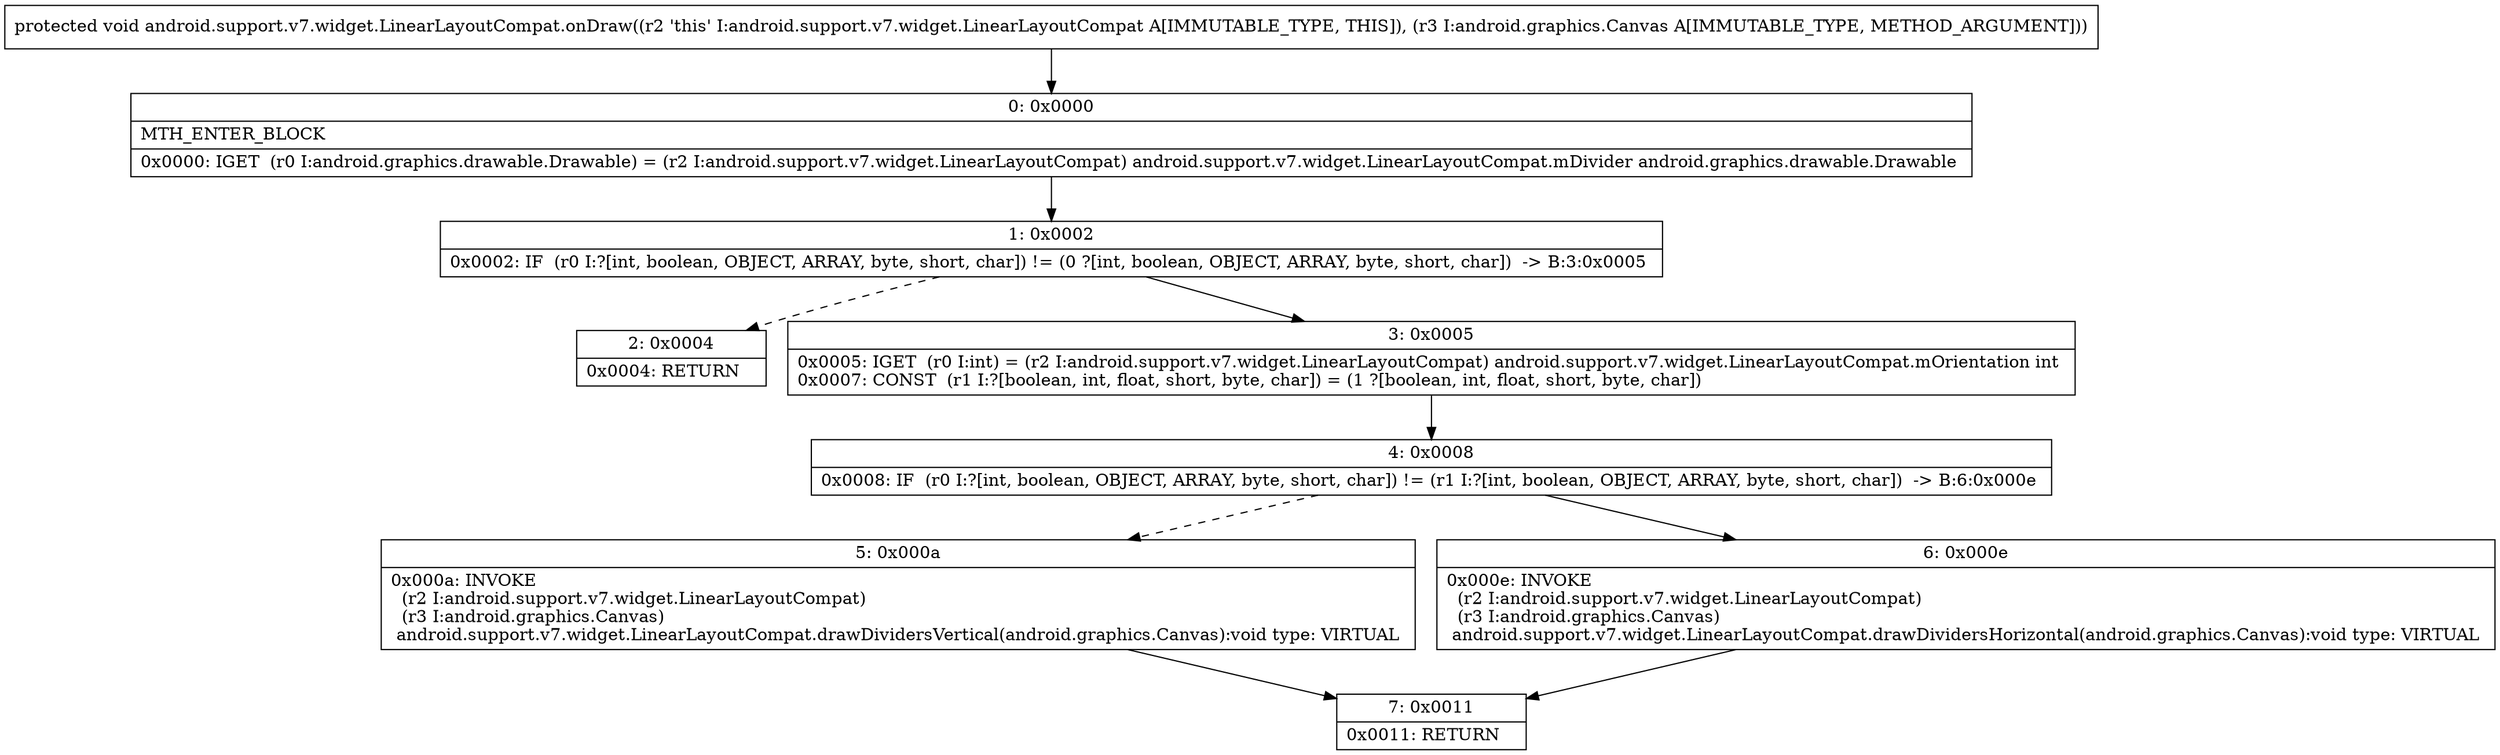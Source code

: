 digraph "CFG forandroid.support.v7.widget.LinearLayoutCompat.onDraw(Landroid\/graphics\/Canvas;)V" {
Node_0 [shape=record,label="{0\:\ 0x0000|MTH_ENTER_BLOCK\l|0x0000: IGET  (r0 I:android.graphics.drawable.Drawable) = (r2 I:android.support.v7.widget.LinearLayoutCompat) android.support.v7.widget.LinearLayoutCompat.mDivider android.graphics.drawable.Drawable \l}"];
Node_1 [shape=record,label="{1\:\ 0x0002|0x0002: IF  (r0 I:?[int, boolean, OBJECT, ARRAY, byte, short, char]) != (0 ?[int, boolean, OBJECT, ARRAY, byte, short, char])  \-\> B:3:0x0005 \l}"];
Node_2 [shape=record,label="{2\:\ 0x0004|0x0004: RETURN   \l}"];
Node_3 [shape=record,label="{3\:\ 0x0005|0x0005: IGET  (r0 I:int) = (r2 I:android.support.v7.widget.LinearLayoutCompat) android.support.v7.widget.LinearLayoutCompat.mOrientation int \l0x0007: CONST  (r1 I:?[boolean, int, float, short, byte, char]) = (1 ?[boolean, int, float, short, byte, char]) \l}"];
Node_4 [shape=record,label="{4\:\ 0x0008|0x0008: IF  (r0 I:?[int, boolean, OBJECT, ARRAY, byte, short, char]) != (r1 I:?[int, boolean, OBJECT, ARRAY, byte, short, char])  \-\> B:6:0x000e \l}"];
Node_5 [shape=record,label="{5\:\ 0x000a|0x000a: INVOKE  \l  (r2 I:android.support.v7.widget.LinearLayoutCompat)\l  (r3 I:android.graphics.Canvas)\l android.support.v7.widget.LinearLayoutCompat.drawDividersVertical(android.graphics.Canvas):void type: VIRTUAL \l}"];
Node_6 [shape=record,label="{6\:\ 0x000e|0x000e: INVOKE  \l  (r2 I:android.support.v7.widget.LinearLayoutCompat)\l  (r3 I:android.graphics.Canvas)\l android.support.v7.widget.LinearLayoutCompat.drawDividersHorizontal(android.graphics.Canvas):void type: VIRTUAL \l}"];
Node_7 [shape=record,label="{7\:\ 0x0011|0x0011: RETURN   \l}"];
MethodNode[shape=record,label="{protected void android.support.v7.widget.LinearLayoutCompat.onDraw((r2 'this' I:android.support.v7.widget.LinearLayoutCompat A[IMMUTABLE_TYPE, THIS]), (r3 I:android.graphics.Canvas A[IMMUTABLE_TYPE, METHOD_ARGUMENT])) }"];
MethodNode -> Node_0;
Node_0 -> Node_1;
Node_1 -> Node_2[style=dashed];
Node_1 -> Node_3;
Node_3 -> Node_4;
Node_4 -> Node_5[style=dashed];
Node_4 -> Node_6;
Node_5 -> Node_7;
Node_6 -> Node_7;
}

